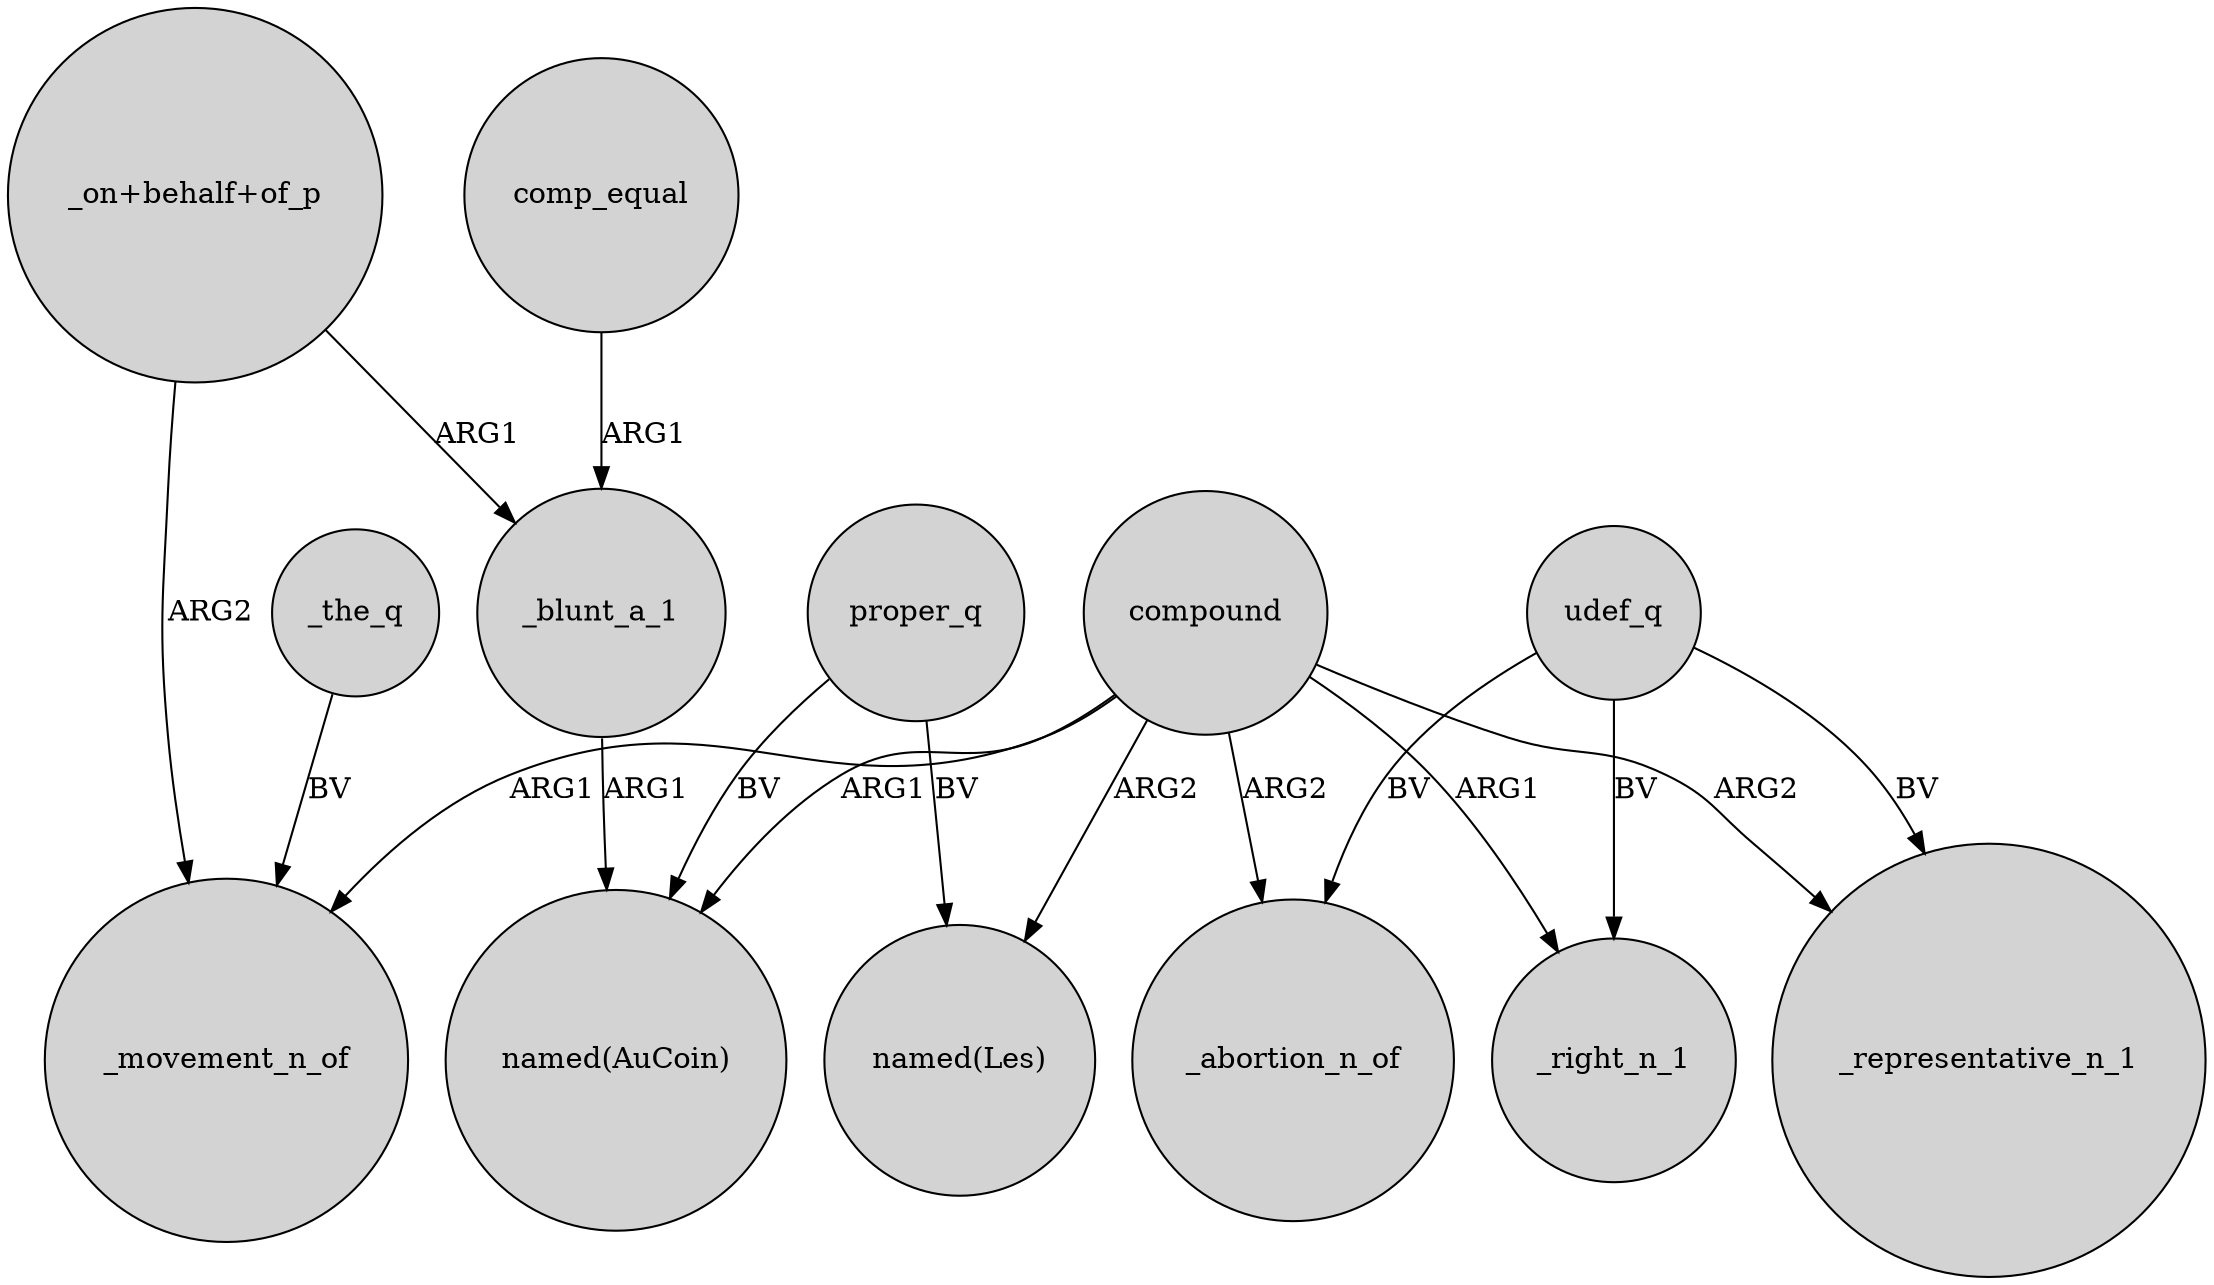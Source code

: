 digraph {
	node [shape=circle style=filled]
	compound -> _movement_n_of [label=ARG1]
	proper_q -> "named(AuCoin)" [label=BV]
	comp_equal -> _blunt_a_1 [label=ARG1]
	udef_q -> _abortion_n_of [label=BV]
	compound -> "named(AuCoin)" [label=ARG1]
	compound -> _right_n_1 [label=ARG1]
	udef_q -> _right_n_1 [label=BV]
	"_on+behalf+of_p" -> _blunt_a_1 [label=ARG1]
	_the_q -> _movement_n_of [label=BV]
	compound -> "named(Les)" [label=ARG2]
	_blunt_a_1 -> "named(AuCoin)" [label=ARG1]
	proper_q -> "named(Les)" [label=BV]
	compound -> _abortion_n_of [label=ARG2]
	udef_q -> _representative_n_1 [label=BV]
	"_on+behalf+of_p" -> _movement_n_of [label=ARG2]
	compound -> _representative_n_1 [label=ARG2]
}
